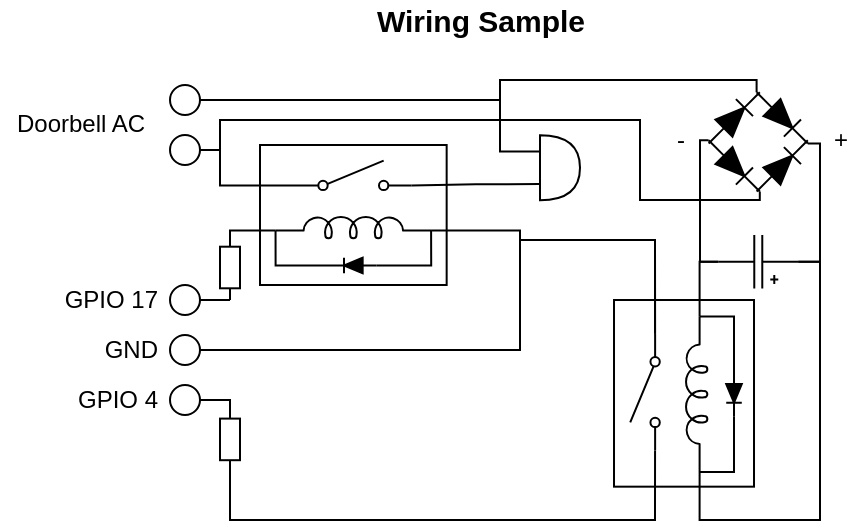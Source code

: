 <mxfile version="15.7.3" type="device"><diagram id="ytpljrWfWKBCq7mIN8Je" name="Seite-1"><mxGraphModel dx="946" dy="641" grid="1" gridSize="10" guides="1" tooltips="1" connect="1" arrows="1" fold="1" page="1" pageScale="1" pageWidth="827" pageHeight="1169" math="0" shadow="0"><root><mxCell id="0"/><mxCell id="1" parent="0"/><mxCell id="sLU0RMBHjKg_U6mDEhIa-1" value="" style="verticalLabelPosition=bottom;shadow=0;dashed=0;align=center;html=1;verticalAlign=top;strokeWidth=1;shape=ellipse;perimeter=ellipsePerimeter;" parent="1" vertex="1"><mxGeometry x="125" y="42.5" width="15" height="15" as="geometry"/></mxCell><mxCell id="sLU0RMBHjKg_U6mDEhIa-32" style="edgeStyle=orthogonalEdgeStyle;rounded=0;orthogonalLoop=1;jettySize=auto;html=1;exitX=1;exitY=0.5;exitDx=0;exitDy=0;entryX=0;entryY=0.84;entryDx=0;entryDy=0;entryPerimeter=0;endArrow=none;endFill=0;" parent="1" source="sLU0RMBHjKg_U6mDEhIa-2" target="sLU0RMBHjKg_U6mDEhIa-25" edge="1"><mxGeometry relative="1" as="geometry"><Array as="points"><mxPoint x="150" y="75"/><mxPoint x="150" y="93"/></Array></mxGeometry></mxCell><mxCell id="sLU0RMBHjKg_U6mDEhIa-2" value="" style="verticalLabelPosition=bottom;shadow=0;dashed=0;align=center;html=1;verticalAlign=top;strokeWidth=1;shape=ellipse;perimeter=ellipsePerimeter;" parent="1" vertex="1"><mxGeometry x="125" y="67.5" width="15" height="15" as="geometry"/></mxCell><mxCell id="sLU0RMBHjKg_U6mDEhIa-4" value="Doorbell AC" style="text;html=1;align=center;verticalAlign=middle;resizable=0;points=[];autosize=1;strokeColor=none;fillColor=none;" parent="1" vertex="1"><mxGeometry x="40" y="52" width="80" height="20" as="geometry"/></mxCell><mxCell id="sLU0RMBHjKg_U6mDEhIa-7" value="" style="verticalLabelPosition=bottom;shadow=0;dashed=0;align=center;html=1;verticalAlign=top;strokeWidth=1;shape=ellipse;perimeter=ellipsePerimeter;" parent="1" vertex="1"><mxGeometry x="125" y="142.5" width="15" height="15" as="geometry"/></mxCell><mxCell id="sLU0RMBHjKg_U6mDEhIa-8" value="" style="verticalLabelPosition=bottom;shadow=0;dashed=0;align=center;html=1;verticalAlign=top;strokeWidth=1;shape=ellipse;perimeter=ellipsePerimeter;" parent="1" vertex="1"><mxGeometry x="125" y="167.5" width="15" height="15" as="geometry"/></mxCell><mxCell id="sLU0RMBHjKg_U6mDEhIa-10" value="GPIO 17" style="text;html=1;align=right;verticalAlign=middle;resizable=0;points=[];autosize=1;strokeColor=none;fillColor=none;" parent="1" vertex="1"><mxGeometry x="60" y="140" width="60" height="20" as="geometry"/></mxCell><mxCell id="sLU0RMBHjKg_U6mDEhIa-11" value="GND" style="text;html=1;align=right;verticalAlign=middle;resizable=0;points=[];autosize=1;strokeColor=none;fillColor=none;" parent="1" vertex="1"><mxGeometry x="80" y="165" width="40" height="20" as="geometry"/></mxCell><mxCell id="sLU0RMBHjKg_U6mDEhIa-37" value="" style="verticalLabelPosition=bottom;shadow=0;dashed=0;align=center;html=1;verticalAlign=top;strokeWidth=1;shape=ellipse;perimeter=ellipsePerimeter;" parent="1" vertex="1"><mxGeometry x="125" y="192.5" width="15" height="15" as="geometry"/></mxCell><mxCell id="sLU0RMBHjKg_U6mDEhIa-38" value="GPIO 4" style="text;html=1;align=right;verticalAlign=middle;resizable=0;points=[];autosize=1;strokeColor=none;fillColor=none;" parent="1" vertex="1"><mxGeometry x="60" y="190" width="60" height="20" as="geometry"/></mxCell><mxCell id="sLU0RMBHjKg_U6mDEhIa-44" value="" style="group;rotation=0;" parent="1" vertex="1" connectable="0"><mxGeometry x="389.999" y="41.899" width="58.28" height="58.28" as="geometry"/></mxCell><mxCell id="sLU0RMBHjKg_U6mDEhIa-39" value="" style="pointerEvents=1;fillColor=strokeColor;verticalLabelPosition=bottom;shadow=0;dashed=0;align=center;html=1;verticalAlign=top;shape=mxgraph.electrical.diodes.diode;flipH=1;rotation=-225;" parent="sLU0RMBHjKg_U6mDEhIa-44" vertex="1"><mxGeometry x="23" y="35" width="36.211" height="12.07" as="geometry"/></mxCell><mxCell id="sLU0RMBHjKg_U6mDEhIa-40" value="" style="pointerEvents=1;fillColor=strokeColor;verticalLabelPosition=bottom;shadow=0;dashed=0;align=center;html=1;verticalAlign=top;shape=mxgraph.electrical.diodes.diode;flipH=1;rotation=-225;" parent="sLU0RMBHjKg_U6mDEhIa-44" vertex="1"><mxGeometry x="-1" y="11" width="36.211" height="12.07" as="geometry"/></mxCell><mxCell id="sLU0RMBHjKg_U6mDEhIa-41" value="" style="pointerEvents=1;fillColor=strokeColor;verticalLabelPosition=bottom;shadow=0;dashed=0;align=center;html=1;verticalAlign=top;shape=mxgraph.electrical.diodes.diode;flipH=1;rotation=-135;" parent="sLU0RMBHjKg_U6mDEhIa-44" vertex="1"><mxGeometry x="23" y="11" width="36.211" height="12.07" as="geometry"/></mxCell><mxCell id="sLU0RMBHjKg_U6mDEhIa-42" value="" style="pointerEvents=1;fillColor=strokeColor;verticalLabelPosition=bottom;shadow=0;dashed=0;align=center;html=1;verticalAlign=top;shape=mxgraph.electrical.diodes.diode;flipH=1;rotation=-135;" parent="sLU0RMBHjKg_U6mDEhIa-44" vertex="1"><mxGeometry x="-1" y="35" width="36.211" height="12.07" as="geometry"/></mxCell><mxCell id="sLU0RMBHjKg_U6mDEhIa-68" style="edgeStyle=orthogonalEdgeStyle;rounded=0;orthogonalLoop=1;jettySize=auto;html=1;exitX=1;exitY=0.5;exitDx=0;exitDy=0;exitPerimeter=0;entryX=1;entryY=0.645;entryDx=0;entryDy=0;entryPerimeter=0;endArrow=none;endFill=0;" parent="1" source="sLU0RMBHjKg_U6mDEhIa-49" target="sLU0RMBHjKg_U6mDEhIa-58" edge="1"><mxGeometry relative="1" as="geometry"><Array as="points"><mxPoint x="390" y="131"/></Array></mxGeometry></mxCell><mxCell id="sLU0RMBHjKg_U6mDEhIa-72" style="edgeStyle=orthogonalEdgeStyle;rounded=0;orthogonalLoop=1;jettySize=auto;html=1;exitX=0;exitY=0.5;exitDx=0;exitDy=0;exitPerimeter=0;entryX=1;entryY=0.5;entryDx=0;entryDy=0;entryPerimeter=0;endArrow=none;endFill=0;" parent="1" source="sLU0RMBHjKg_U6mDEhIa-49" target="sLU0RMBHjKg_U6mDEhIa-41" edge="1"><mxGeometry relative="1" as="geometry"><Array as="points"><mxPoint x="450" y="131"/><mxPoint x="450" y="72"/></Array></mxGeometry></mxCell><mxCell id="sLU0RMBHjKg_U6mDEhIa-49" value="" style="pointerEvents=1;verticalLabelPosition=bottom;shadow=0;dashed=0;align=center;html=1;verticalAlign=top;shape=mxgraph.electrical.capacitors.capacitor_5;fillColor=none;rotation=-180;" parent="1" vertex="1"><mxGeometry x="399.14" y="117.5" width="40" height="26.75" as="geometry"/></mxCell><mxCell id="sLU0RMBHjKg_U6mDEhIa-55" value="" style="group" parent="1" vertex="1" connectable="0"><mxGeometry x="170" y="72.5" width="93.33" height="70" as="geometry"/></mxCell><mxCell id="sLU0RMBHjKg_U6mDEhIa-26" value="" style="rounded=0;whiteSpace=wrap;html=1;align=right;fillColor=none;" parent="sLU0RMBHjKg_U6mDEhIa-55" vertex="1"><mxGeometry width="93.33" height="70" as="geometry"/></mxCell><mxCell id="sLU0RMBHjKg_U6mDEhIa-20" value="" style="pointerEvents=1;verticalLabelPosition=bottom;shadow=0;dashed=0;align=center;html=1;verticalAlign=top;shape=mxgraph.electrical.inductors.inductor_5;rotation=0;" parent="sLU0RMBHjKg_U6mDEhIa-55" vertex="1"><mxGeometry x="7.777" y="35.778" width="77.775" height="10.889" as="geometry"/></mxCell><mxCell id="sLU0RMBHjKg_U6mDEhIa-25" value="" style="pointerEvents=1;verticalLabelPosition=bottom;shadow=0;dashed=0;align=center;html=1;verticalAlign=top;shape=mxgraph.electrical.electro-mechanical.simple_switch;rotation=-180;flipH=1;flipV=1;" parent="sLU0RMBHjKg_U6mDEhIa-55" vertex="1"><mxGeometry x="17.499" y="7.778" width="58.331" height="14.778" as="geometry"/></mxCell><mxCell id="sLU0RMBHjKg_U6mDEhIa-28" style="edgeStyle=orthogonalEdgeStyle;rounded=0;orthogonalLoop=1;jettySize=auto;html=1;exitX=0;exitY=0.5;exitDx=0;exitDy=0;exitPerimeter=0;entryX=0;entryY=0.645;entryDx=0;entryDy=0;entryPerimeter=0;endArrow=none;endFill=0;" parent="sLU0RMBHjKg_U6mDEhIa-55" target="sLU0RMBHjKg_U6mDEhIa-20" edge="1"><mxGeometry relative="1" as="geometry"><mxPoint x="34.999" y="60.278" as="sourcePoint"/><Array as="points"><mxPoint x="7.777" y="60.667"/></Array></mxGeometry></mxCell><mxCell id="sLU0RMBHjKg_U6mDEhIa-29" style="edgeStyle=orthogonalEdgeStyle;rounded=0;orthogonalLoop=1;jettySize=auto;html=1;exitX=1;exitY=0.5;exitDx=0;exitDy=0;exitPerimeter=0;entryX=1;entryY=0.645;entryDx=0;entryDy=0;entryPerimeter=0;endArrow=none;endFill=0;" parent="sLU0RMBHjKg_U6mDEhIa-55" target="sLU0RMBHjKg_U6mDEhIa-20" edge="1"><mxGeometry relative="1" as="geometry"><mxPoint x="58.331" y="60.278" as="sourcePoint"/><Array as="points"><mxPoint x="85.552" y="60.667"/></Array></mxGeometry></mxCell><mxCell id="sLU0RMBHjKg_U6mDEhIa-35" value="" style="pointerEvents=1;fillColor=strokeColor;verticalLabelPosition=bottom;shadow=0;dashed=0;align=center;html=1;verticalAlign=top;shape=mxgraph.electrical.diodes.diode;flipH=1;" parent="sLU0RMBHjKg_U6mDEhIa-55" vertex="1"><mxGeometry x="34.999" y="56.389" width="23.332" height="7.778" as="geometry"/></mxCell><mxCell id="sLU0RMBHjKg_U6mDEhIa-67" value="" style="group" parent="1" vertex="1" connectable="0"><mxGeometry x="347.005" y="150.005" width="70" height="93.33" as="geometry"/></mxCell><mxCell id="sLU0RMBHjKg_U6mDEhIa-57" value="" style="rounded=0;whiteSpace=wrap;html=1;align=right;fillColor=none;rotation=-90;" parent="sLU0RMBHjKg_U6mDEhIa-67" vertex="1"><mxGeometry x="-11.665" y="11.665" width="93.33" height="70" as="geometry"/></mxCell><mxCell id="sLU0RMBHjKg_U6mDEhIa-58" value="" style="pointerEvents=1;verticalLabelPosition=bottom;shadow=0;dashed=0;align=center;html=1;verticalAlign=top;shape=mxgraph.electrical.inductors.inductor_5;rotation=-90;" parent="sLU0RMBHjKg_U6mDEhIa-67" vertex="1"><mxGeometry x="2.335" y="41.665" width="77.775" height="10.889" as="geometry"/></mxCell><mxCell id="sLU0RMBHjKg_U6mDEhIa-59" value="" style="pointerEvents=1;verticalLabelPosition=bottom;shadow=0;dashed=0;align=center;html=1;verticalAlign=top;shape=mxgraph.electrical.electro-mechanical.simple_switch;rotation=-270;flipH=0;flipV=1;" parent="sLU0RMBHjKg_U6mDEhIa-67" vertex="1"><mxGeometry x="-13.665" y="38.665" width="58.331" height="14.778" as="geometry"/></mxCell><mxCell id="sLU0RMBHjKg_U6mDEhIa-64" style="edgeStyle=orthogonalEdgeStyle;rounded=0;orthogonalLoop=1;jettySize=auto;html=1;exitX=1;exitY=0.5;exitDx=0;exitDy=0;exitPerimeter=0;entryX=1;entryY=0.645;entryDx=0;entryDy=0;entryPerimeter=0;endArrow=none;endFill=0;" parent="sLU0RMBHjKg_U6mDEhIa-67" target="sLU0RMBHjKg_U6mDEhIa-58" edge="1"><mxGeometry as="geometry"><mxPoint x="60.001" y="34.998" as="sourcePoint"/><Array as="points"><mxPoint x="60.335" y="8.665"/></Array></mxGeometry></mxCell><mxCell id="sLU0RMBHjKg_U6mDEhIa-63" style="edgeStyle=orthogonalEdgeStyle;rounded=0;orthogonalLoop=1;jettySize=auto;html=1;exitX=0;exitY=0.645;exitDx=0;exitDy=0;exitPerimeter=0;entryX=0;entryY=0.5;entryDx=0;entryDy=0;entryPerimeter=0;endArrow=none;endFill=0;" parent="sLU0RMBHjKg_U6mDEhIa-67" source="sLU0RMBHjKg_U6mDEhIa-58" edge="1"><mxGeometry as="geometry"><mxPoint x="60.001" y="58.33" as="targetPoint"/></mxGeometry></mxCell><mxCell id="sLU0RMBHjKg_U6mDEhIa-66" value="" style="pointerEvents=1;fillColor=strokeColor;verticalLabelPosition=bottom;shadow=0;dashed=0;align=center;html=1;verticalAlign=top;shape=mxgraph.electrical.diodes.diode;flipH=1;rotation=-90;" parent="sLU0RMBHjKg_U6mDEhIa-67" vertex="1"><mxGeometry x="48.335" y="42.775" width="23.332" height="7.778" as="geometry"/></mxCell><mxCell id="sLU0RMBHjKg_U6mDEhIa-69" style="edgeStyle=orthogonalEdgeStyle;rounded=0;orthogonalLoop=1;jettySize=auto;html=1;exitX=0;exitY=0.645;exitDx=0;exitDy=0;exitPerimeter=0;endArrow=none;endFill=0;entryX=0;entryY=0.5;entryDx=0;entryDy=0;entryPerimeter=0;" parent="1" source="sLU0RMBHjKg_U6mDEhIa-58" target="sLU0RMBHjKg_U6mDEhIa-49" edge="1"><mxGeometry relative="1" as="geometry"><mxPoint x="450" y="150" as="targetPoint"/><Array as="points"><mxPoint x="390" y="260"/><mxPoint x="450" y="260"/><mxPoint x="450" y="131"/></Array></mxGeometry></mxCell><mxCell id="sLU0RMBHjKg_U6mDEhIa-73" style="edgeStyle=orthogonalEdgeStyle;rounded=0;orthogonalLoop=1;jettySize=auto;html=1;exitX=0;exitY=0.5;exitDx=0;exitDy=0;exitPerimeter=0;entryX=1;entryY=0.5;entryDx=0;entryDy=0;entryPerimeter=0;endArrow=none;endFill=0;" parent="1" source="sLU0RMBHjKg_U6mDEhIa-42" target="sLU0RMBHjKg_U6mDEhIa-49" edge="1"><mxGeometry relative="1" as="geometry"><Array as="points"><mxPoint x="390" y="70"/><mxPoint x="390" y="131"/></Array></mxGeometry></mxCell><mxCell id="sLU0RMBHjKg_U6mDEhIa-74" value="+" style="text;html=1;align=center;verticalAlign=middle;resizable=0;points=[];autosize=1;strokeColor=none;fillColor=none;" parent="1" vertex="1"><mxGeometry x="450" y="60" width="20" height="20" as="geometry"/></mxCell><mxCell id="sLU0RMBHjKg_U6mDEhIa-75" value="-" style="text;html=1;align=center;verticalAlign=middle;resizable=0;points=[];autosize=1;strokeColor=none;fillColor=none;" parent="1" vertex="1"><mxGeometry x="370" y="60" width="20" height="20" as="geometry"/></mxCell><mxCell id="sLU0RMBHjKg_U6mDEhIa-76" style="edgeStyle=orthogonalEdgeStyle;rounded=0;orthogonalLoop=1;jettySize=auto;html=1;exitX=0;exitY=0.5;exitDx=0;exitDy=0;exitPerimeter=0;entryX=1;entryY=0.5;entryDx=0;entryDy=0;endArrow=none;endFill=0;" parent="1" source="sLU0RMBHjKg_U6mDEhIa-41" target="sLU0RMBHjKg_U6mDEhIa-1" edge="1"><mxGeometry relative="1" as="geometry"><Array as="points"><mxPoint x="418" y="40"/><mxPoint x="290" y="40"/><mxPoint x="290" y="50"/></Array></mxGeometry></mxCell><mxCell id="sLU0RMBHjKg_U6mDEhIa-80" style="edgeStyle=orthogonalEdgeStyle;rounded=0;orthogonalLoop=1;jettySize=auto;html=1;entryX=1;entryY=0.645;entryDx=0;entryDy=0;entryPerimeter=0;endArrow=none;endFill=0;exitX=0;exitY=0.84;exitDx=0;exitDy=0;exitPerimeter=0;" parent="1" source="sLU0RMBHjKg_U6mDEhIa-59" target="sLU0RMBHjKg_U6mDEhIa-20" edge="1"><mxGeometry relative="1" as="geometry"><mxPoint x="370" y="130" as="sourcePoint"/><Array as="points"><mxPoint x="368" y="120"/><mxPoint x="300" y="120"/><mxPoint x="300" y="115"/></Array></mxGeometry></mxCell><mxCell id="sLU0RMBHjKg_U6mDEhIa-82" style="edgeStyle=orthogonalEdgeStyle;rounded=0;orthogonalLoop=1;jettySize=auto;html=1;exitX=0;exitY=0.5;exitDx=0;exitDy=0;exitPerimeter=0;entryX=0;entryY=0.645;entryDx=0;entryDy=0;entryPerimeter=0;endArrow=none;endFill=0;" parent="1" source="sLU0RMBHjKg_U6mDEhIa-81" target="sLU0RMBHjKg_U6mDEhIa-20" edge="1"><mxGeometry relative="1" as="geometry"><Array as="points"><mxPoint x="155" y="115"/></Array></mxGeometry></mxCell><mxCell id="sLU0RMBHjKg_U6mDEhIa-83" style="edgeStyle=orthogonalEdgeStyle;rounded=0;orthogonalLoop=1;jettySize=auto;html=1;exitX=1;exitY=0.5;exitDx=0;exitDy=0;exitPerimeter=0;entryX=1;entryY=0.5;entryDx=0;entryDy=0;endArrow=none;endFill=0;" parent="1" source="sLU0RMBHjKg_U6mDEhIa-81" target="sLU0RMBHjKg_U6mDEhIa-7" edge="1"><mxGeometry relative="1" as="geometry"/></mxCell><mxCell id="sLU0RMBHjKg_U6mDEhIa-81" value="" style="pointerEvents=1;verticalLabelPosition=bottom;shadow=0;dashed=0;align=center;html=1;verticalAlign=top;shape=mxgraph.electrical.resistors.resistor_1;direction=south;" parent="1" vertex="1"><mxGeometry x="150" y="117.5" width="10" height="32.5" as="geometry"/></mxCell><mxCell id="sLU0RMBHjKg_U6mDEhIa-85" style="edgeStyle=orthogonalEdgeStyle;rounded=0;orthogonalLoop=1;jettySize=auto;html=1;exitX=0;exitY=0.5;exitDx=0;exitDy=0;exitPerimeter=0;entryX=1;entryY=0.5;entryDx=0;entryDy=0;endArrow=none;endFill=0;" parent="1" source="sLU0RMBHjKg_U6mDEhIa-84" target="sLU0RMBHjKg_U6mDEhIa-37" edge="1"><mxGeometry relative="1" as="geometry"><Array as="points"><mxPoint x="155" y="200"/></Array></mxGeometry></mxCell><mxCell id="sLU0RMBHjKg_U6mDEhIa-86" style="edgeStyle=orthogonalEdgeStyle;rounded=0;orthogonalLoop=1;jettySize=auto;html=1;exitX=1;exitY=0.5;exitDx=0;exitDy=0;exitPerimeter=0;entryX=1;entryY=0.84;entryDx=0;entryDy=0;entryPerimeter=0;endArrow=none;endFill=0;" parent="1" source="sLU0RMBHjKg_U6mDEhIa-84" target="sLU0RMBHjKg_U6mDEhIa-59" edge="1"><mxGeometry relative="1" as="geometry"><Array as="points"><mxPoint x="155" y="260"/><mxPoint x="368" y="260"/></Array></mxGeometry></mxCell><mxCell id="sLU0RMBHjKg_U6mDEhIa-84" value="" style="pointerEvents=1;verticalLabelPosition=bottom;shadow=0;dashed=0;align=center;html=1;verticalAlign=top;shape=mxgraph.electrical.resistors.resistor_1;direction=south;" parent="1" vertex="1"><mxGeometry x="150" y="203.45" width="10" height="32.5" as="geometry"/></mxCell><mxCell id="sLU0RMBHjKg_U6mDEhIa-87" style="edgeStyle=orthogonalEdgeStyle;rounded=0;orthogonalLoop=1;jettySize=auto;html=1;exitX=0;exitY=0.84;exitDx=0;exitDy=0;exitPerimeter=0;endArrow=none;endFill=0;entryX=1;entryY=0.5;entryDx=0;entryDy=0;" parent="1" source="sLU0RMBHjKg_U6mDEhIa-59" target="sLU0RMBHjKg_U6mDEhIa-8" edge="1"><mxGeometry relative="1" as="geometry"><mxPoint x="170" y="179" as="targetPoint"/><Array as="points"><mxPoint x="368" y="120"/><mxPoint x="300" y="120"/><mxPoint x="300" y="175"/></Array></mxGeometry></mxCell><mxCell id="sLU0RMBHjKg_U6mDEhIa-88" style="edgeStyle=orthogonalEdgeStyle;rounded=0;orthogonalLoop=1;jettySize=auto;html=1;exitX=1;exitY=0.5;exitDx=0;exitDy=0;exitPerimeter=0;entryX=1;entryY=0.5;entryDx=0;entryDy=0;endArrow=none;endFill=0;" parent="1" source="sLU0RMBHjKg_U6mDEhIa-42" target="sLU0RMBHjKg_U6mDEhIa-2" edge="1"><mxGeometry relative="1" as="geometry"><Array as="points"><mxPoint x="420" y="100"/><mxPoint x="360" y="100"/><mxPoint x="360" y="60"/><mxPoint x="150" y="60"/><mxPoint x="150" y="75"/></Array></mxGeometry></mxCell><mxCell id="sLU0RMBHjKg_U6mDEhIa-100" style="edgeStyle=orthogonalEdgeStyle;rounded=0;orthogonalLoop=1;jettySize=auto;html=1;exitX=0;exitY=0.75;exitDx=0;exitDy=0;exitPerimeter=0;entryX=1;entryY=0.84;entryDx=0;entryDy=0;entryPerimeter=0;endArrow=none;endFill=0;" parent="1" source="sLU0RMBHjKg_U6mDEhIa-97" target="sLU0RMBHjKg_U6mDEhIa-25" edge="1"><mxGeometry relative="1" as="geometry"/></mxCell><mxCell id="sLU0RMBHjKg_U6mDEhIa-101" style="edgeStyle=orthogonalEdgeStyle;rounded=0;orthogonalLoop=1;jettySize=auto;html=1;exitX=0;exitY=0.25;exitDx=0;exitDy=0;exitPerimeter=0;endArrow=none;endFill=0;" parent="1" source="sLU0RMBHjKg_U6mDEhIa-97" edge="1"><mxGeometry relative="1" as="geometry"><mxPoint x="290" y="50" as="targetPoint"/></mxGeometry></mxCell><mxCell id="sLU0RMBHjKg_U6mDEhIa-97" value="" style="shape=or;whiteSpace=wrap;html=1;fillColor=none;align=right;rotation=0;" parent="1" vertex="1"><mxGeometry x="310" y="67.68" width="20" height="32.5" as="geometry"/></mxCell><mxCell id="CVelMVTvbxRX_LACcU-6-1" value="Wiring Sample" style="text;html=1;align=center;verticalAlign=middle;resizable=0;points=[];autosize=1;strokeColor=none;fillColor=none;fontSize=15;fontStyle=1" vertex="1" parent="1"><mxGeometry x="220" width="120" height="20" as="geometry"/></mxCell></root></mxGraphModel></diagram></mxfile>